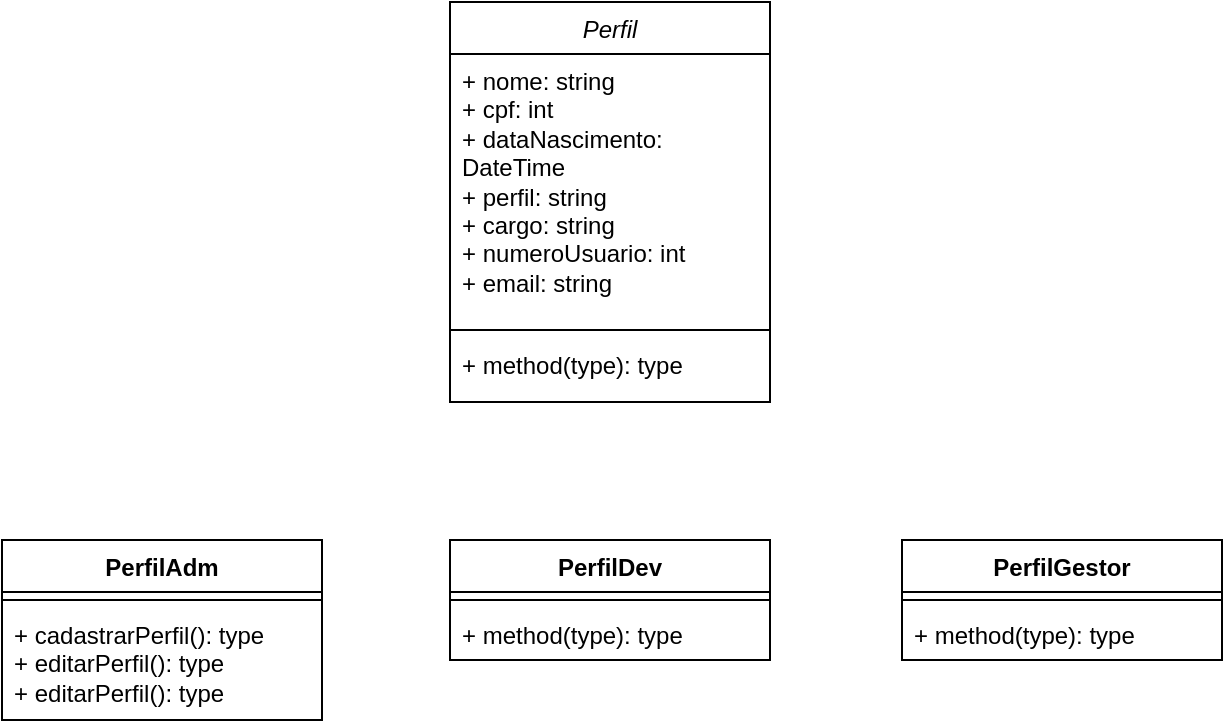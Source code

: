<mxfile version="22.0.1" type="device">
  <diagram name="Página-1" id="j-Z_3NKKczU4cRSOl0Ry">
    <mxGraphModel dx="1050" dy="534" grid="1" gridSize="10" guides="1" tooltips="1" connect="1" arrows="1" fold="1" page="1" pageScale="1" pageWidth="827" pageHeight="1169" math="0" shadow="0">
      <root>
        <mxCell id="0" />
        <mxCell id="1" parent="0" />
        <mxCell id="qVh6hp1_rnJKI_HAVuxV-5" value="PerfilAdm" style="swimlane;fontStyle=1;align=center;verticalAlign=top;childLayout=stackLayout;horizontal=1;startSize=26;horizontalStack=0;resizeParent=1;resizeParentMax=0;resizeLast=0;collapsible=1;marginBottom=0;whiteSpace=wrap;html=1;" vertex="1" parent="1">
          <mxGeometry x="110" y="499" width="160" height="90" as="geometry" />
        </mxCell>
        <mxCell id="qVh6hp1_rnJKI_HAVuxV-7" value="" style="line;strokeWidth=1;fillColor=none;align=left;verticalAlign=middle;spacingTop=-1;spacingLeft=3;spacingRight=3;rotatable=0;labelPosition=right;points=[];portConstraint=eastwest;strokeColor=inherit;" vertex="1" parent="qVh6hp1_rnJKI_HAVuxV-5">
          <mxGeometry y="26" width="160" height="8" as="geometry" />
        </mxCell>
        <mxCell id="qVh6hp1_rnJKI_HAVuxV-8" value="+ cadastrarPerfil(): type&lt;br style=&quot;border-color: var(--border-color);&quot;&gt;+ editarPerfil(): type&lt;br style=&quot;border-color: var(--border-color);&quot;&gt;+ editarPerfil(): type" style="text;strokeColor=none;fillColor=none;align=left;verticalAlign=top;spacingLeft=4;spacingRight=4;overflow=hidden;rotatable=0;points=[[0,0.5],[1,0.5]];portConstraint=eastwest;whiteSpace=wrap;html=1;" vertex="1" parent="qVh6hp1_rnJKI_HAVuxV-5">
          <mxGeometry y="34" width="160" height="56" as="geometry" />
        </mxCell>
        <mxCell id="qVh6hp1_rnJKI_HAVuxV-9" value="PerfilDev" style="swimlane;fontStyle=1;align=center;verticalAlign=top;childLayout=stackLayout;horizontal=1;startSize=26;horizontalStack=0;resizeParent=1;resizeParentMax=0;resizeLast=0;collapsible=1;marginBottom=0;whiteSpace=wrap;html=1;" vertex="1" parent="1">
          <mxGeometry x="334" y="499" width="160" height="60" as="geometry" />
        </mxCell>
        <mxCell id="qVh6hp1_rnJKI_HAVuxV-11" value="" style="line;strokeWidth=1;fillColor=none;align=left;verticalAlign=middle;spacingTop=-1;spacingLeft=3;spacingRight=3;rotatable=0;labelPosition=right;points=[];portConstraint=eastwest;strokeColor=inherit;" vertex="1" parent="qVh6hp1_rnJKI_HAVuxV-9">
          <mxGeometry y="26" width="160" height="8" as="geometry" />
        </mxCell>
        <mxCell id="qVh6hp1_rnJKI_HAVuxV-12" value="+ method(type): type" style="text;strokeColor=none;fillColor=none;align=left;verticalAlign=top;spacingLeft=4;spacingRight=4;overflow=hidden;rotatable=0;points=[[0,0.5],[1,0.5]];portConstraint=eastwest;whiteSpace=wrap;html=1;" vertex="1" parent="qVh6hp1_rnJKI_HAVuxV-9">
          <mxGeometry y="34" width="160" height="26" as="geometry" />
        </mxCell>
        <mxCell id="qVh6hp1_rnJKI_HAVuxV-13" value="PerfilGestor" style="swimlane;fontStyle=1;align=center;verticalAlign=top;childLayout=stackLayout;horizontal=1;startSize=26;horizontalStack=0;resizeParent=1;resizeParentMax=0;resizeLast=0;collapsible=1;marginBottom=0;whiteSpace=wrap;html=1;" vertex="1" parent="1">
          <mxGeometry x="560" y="499" width="160" height="60" as="geometry" />
        </mxCell>
        <mxCell id="qVh6hp1_rnJKI_HAVuxV-15" value="" style="line;strokeWidth=1;fillColor=none;align=left;verticalAlign=middle;spacingTop=-1;spacingLeft=3;spacingRight=3;rotatable=0;labelPosition=right;points=[];portConstraint=eastwest;strokeColor=inherit;" vertex="1" parent="qVh6hp1_rnJKI_HAVuxV-13">
          <mxGeometry y="26" width="160" height="8" as="geometry" />
        </mxCell>
        <mxCell id="qVh6hp1_rnJKI_HAVuxV-16" value="+ method(type): type" style="text;strokeColor=none;fillColor=none;align=left;verticalAlign=top;spacingLeft=4;spacingRight=4;overflow=hidden;rotatable=0;points=[[0,0.5],[1,0.5]];portConstraint=eastwest;whiteSpace=wrap;html=1;" vertex="1" parent="qVh6hp1_rnJKI_HAVuxV-13">
          <mxGeometry y="34" width="160" height="26" as="geometry" />
        </mxCell>
        <mxCell id="qVh6hp1_rnJKI_HAVuxV-18" value="&lt;i style=&quot;font-weight: normal;&quot;&gt;Perfil&lt;/i&gt;" style="swimlane;fontStyle=1;align=center;verticalAlign=top;childLayout=stackLayout;horizontal=1;startSize=26;horizontalStack=0;resizeParent=1;resizeParentMax=0;resizeLast=0;collapsible=1;marginBottom=0;whiteSpace=wrap;html=1;" vertex="1" parent="1">
          <mxGeometry x="334" y="230" width="160" height="200" as="geometry" />
        </mxCell>
        <mxCell id="qVh6hp1_rnJKI_HAVuxV-19" value="+ nome: string&lt;br style=&quot;border-color: var(--border-color);&quot;&gt;+ cpf: int&lt;br style=&quot;border-color: var(--border-color);&quot;&gt;+ dataNascimento: DateTime&lt;br style=&quot;border-color: var(--border-color);&quot;&gt;+ perfil: string&lt;br style=&quot;border-color: var(--border-color);&quot;&gt;+ cargo: string&lt;br style=&quot;border-color: var(--border-color);&quot;&gt;+ numeroUsuario: int&lt;br style=&quot;border-color: var(--border-color);&quot;&gt;+ email: string" style="text;strokeColor=none;fillColor=none;align=left;verticalAlign=top;spacingLeft=4;spacingRight=4;overflow=hidden;rotatable=0;points=[[0,0.5],[1,0.5]];portConstraint=eastwest;whiteSpace=wrap;html=1;" vertex="1" parent="qVh6hp1_rnJKI_HAVuxV-18">
          <mxGeometry y="26" width="160" height="134" as="geometry" />
        </mxCell>
        <mxCell id="qVh6hp1_rnJKI_HAVuxV-20" value="" style="line;strokeWidth=1;fillColor=none;align=left;verticalAlign=middle;spacingTop=-1;spacingLeft=3;spacingRight=3;rotatable=0;labelPosition=right;points=[];portConstraint=eastwest;strokeColor=inherit;" vertex="1" parent="qVh6hp1_rnJKI_HAVuxV-18">
          <mxGeometry y="160" width="160" height="8" as="geometry" />
        </mxCell>
        <mxCell id="qVh6hp1_rnJKI_HAVuxV-21" value="+ method(type): type" style="text;strokeColor=none;fillColor=none;align=left;verticalAlign=top;spacingLeft=4;spacingRight=4;overflow=hidden;rotatable=0;points=[[0,0.5],[1,0.5]];portConstraint=eastwest;whiteSpace=wrap;html=1;" vertex="1" parent="qVh6hp1_rnJKI_HAVuxV-18">
          <mxGeometry y="168" width="160" height="32" as="geometry" />
        </mxCell>
      </root>
    </mxGraphModel>
  </diagram>
</mxfile>
